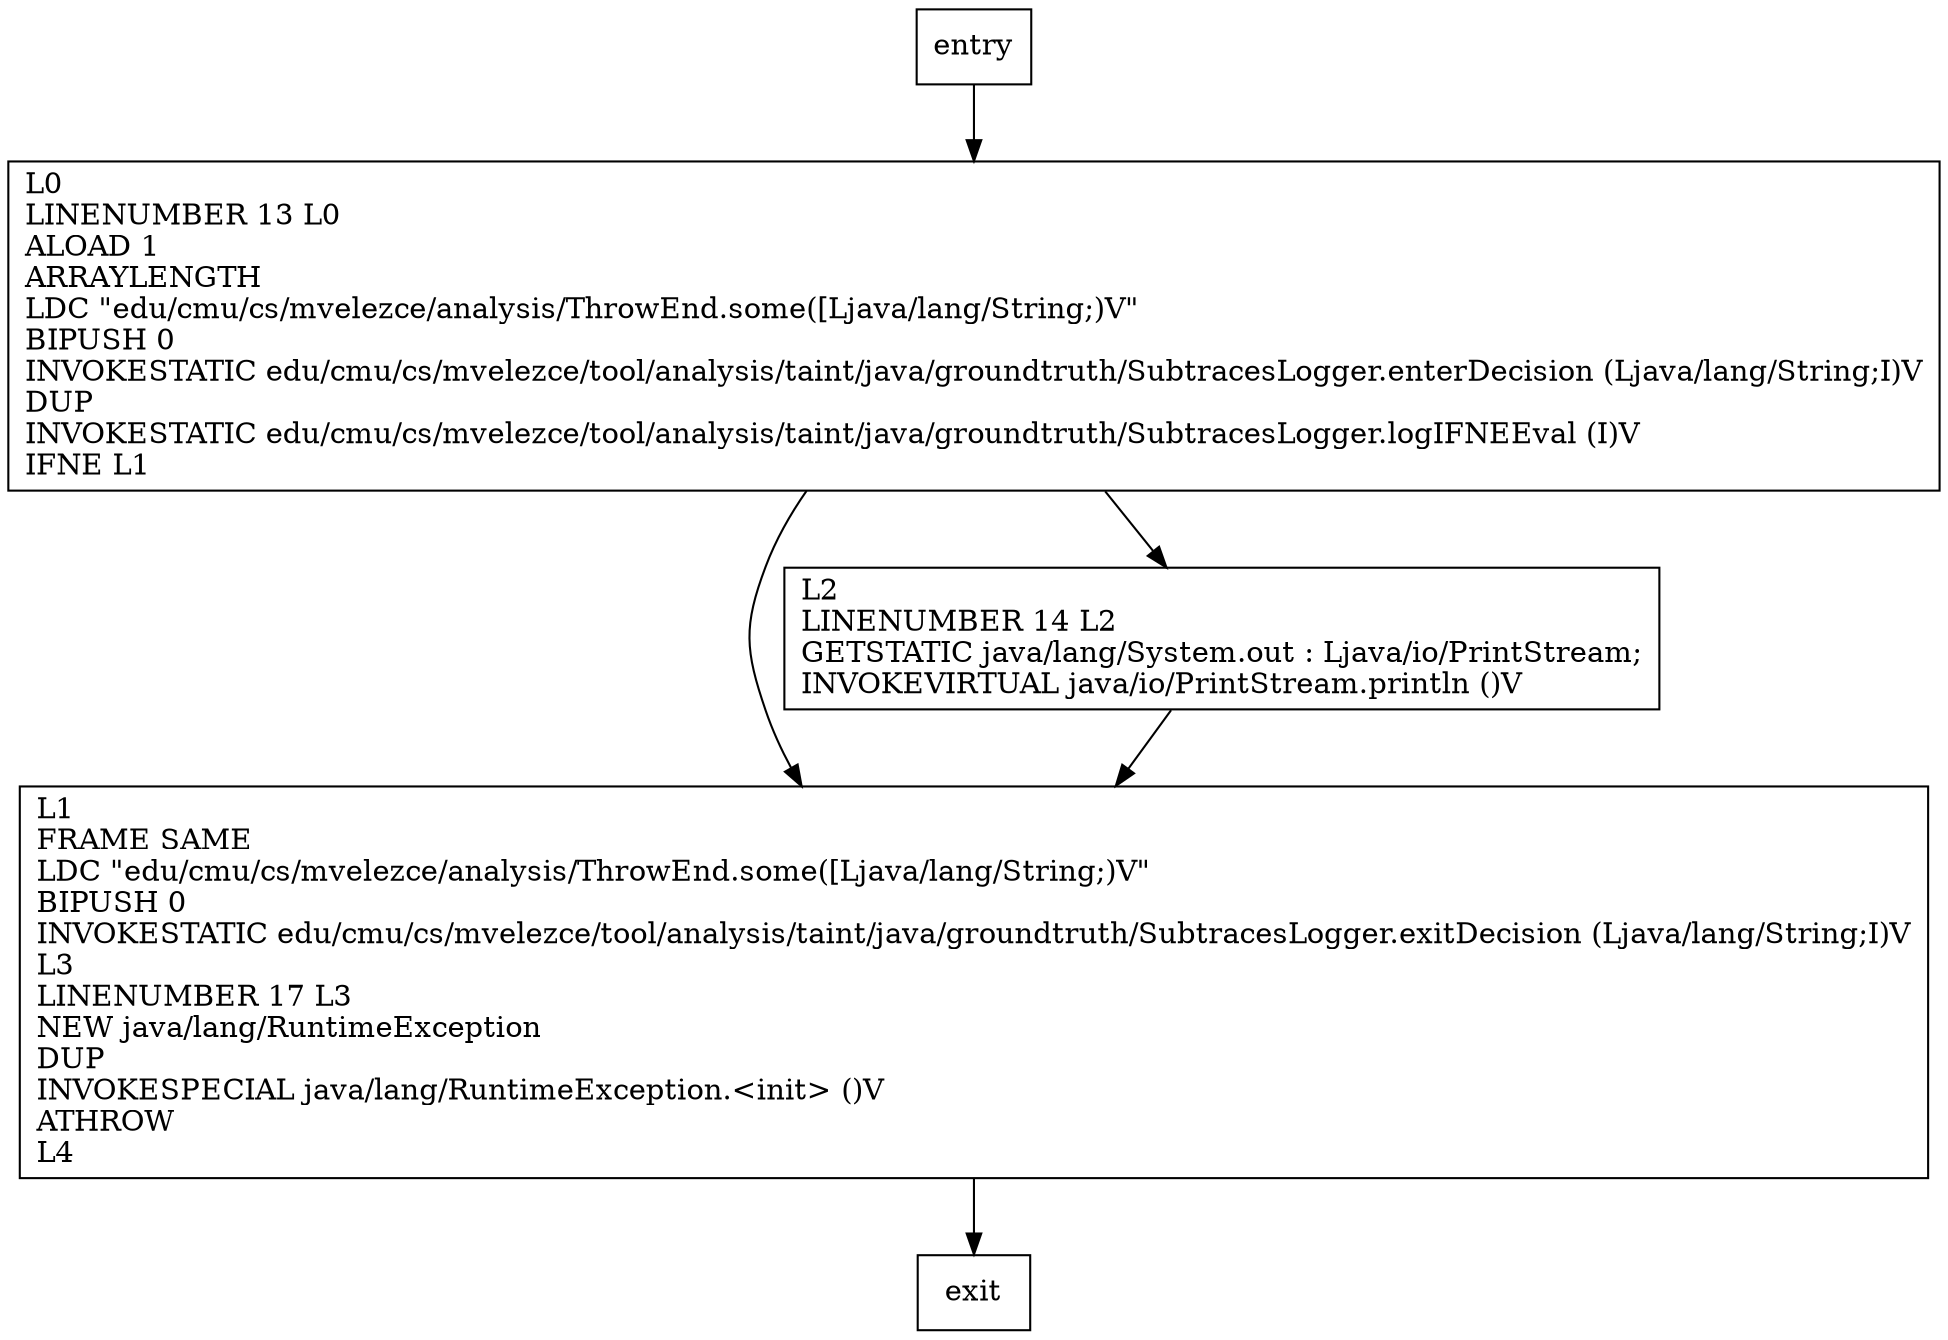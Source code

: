 digraph some {
node [shape=record];
1848513006 [label="L0\lLINENUMBER 13 L0\lALOAD 1\lARRAYLENGTH\lLDC \"edu/cmu/cs/mvelezce/analysis/ThrowEnd.some([Ljava/lang/String;)V\"\lBIPUSH 0\lINVOKESTATIC edu/cmu/cs/mvelezce/tool/analysis/taint/java/groundtruth/SubtracesLogger.enterDecision (Ljava/lang/String;I)V\lDUP\lINVOKESTATIC edu/cmu/cs/mvelezce/tool/analysis/taint/java/groundtruth/SubtracesLogger.logIFNEEval (I)V\lIFNE L1\l"];
413114271 [label="L1\lFRAME SAME\lLDC \"edu/cmu/cs/mvelezce/analysis/ThrowEnd.some([Ljava/lang/String;)V\"\lBIPUSH 0\lINVOKESTATIC edu/cmu/cs/mvelezce/tool/analysis/taint/java/groundtruth/SubtracesLogger.exitDecision (Ljava/lang/String;I)V\lL3\lLINENUMBER 17 L3\lNEW java/lang/RuntimeException\lDUP\lINVOKESPECIAL java/lang/RuntimeException.\<init\> ()V\lATHROW\lL4\l"];
1536199789 [label="L2\lLINENUMBER 14 L2\lGETSTATIC java/lang/System.out : Ljava/io/PrintStream;\lINVOKEVIRTUAL java/io/PrintStream.println ()V\l"];
entry;
exit;
entry -> 1848513006;
1848513006 -> 413114271;
1848513006 -> 1536199789;
413114271 -> exit;
1536199789 -> 413114271;
}
